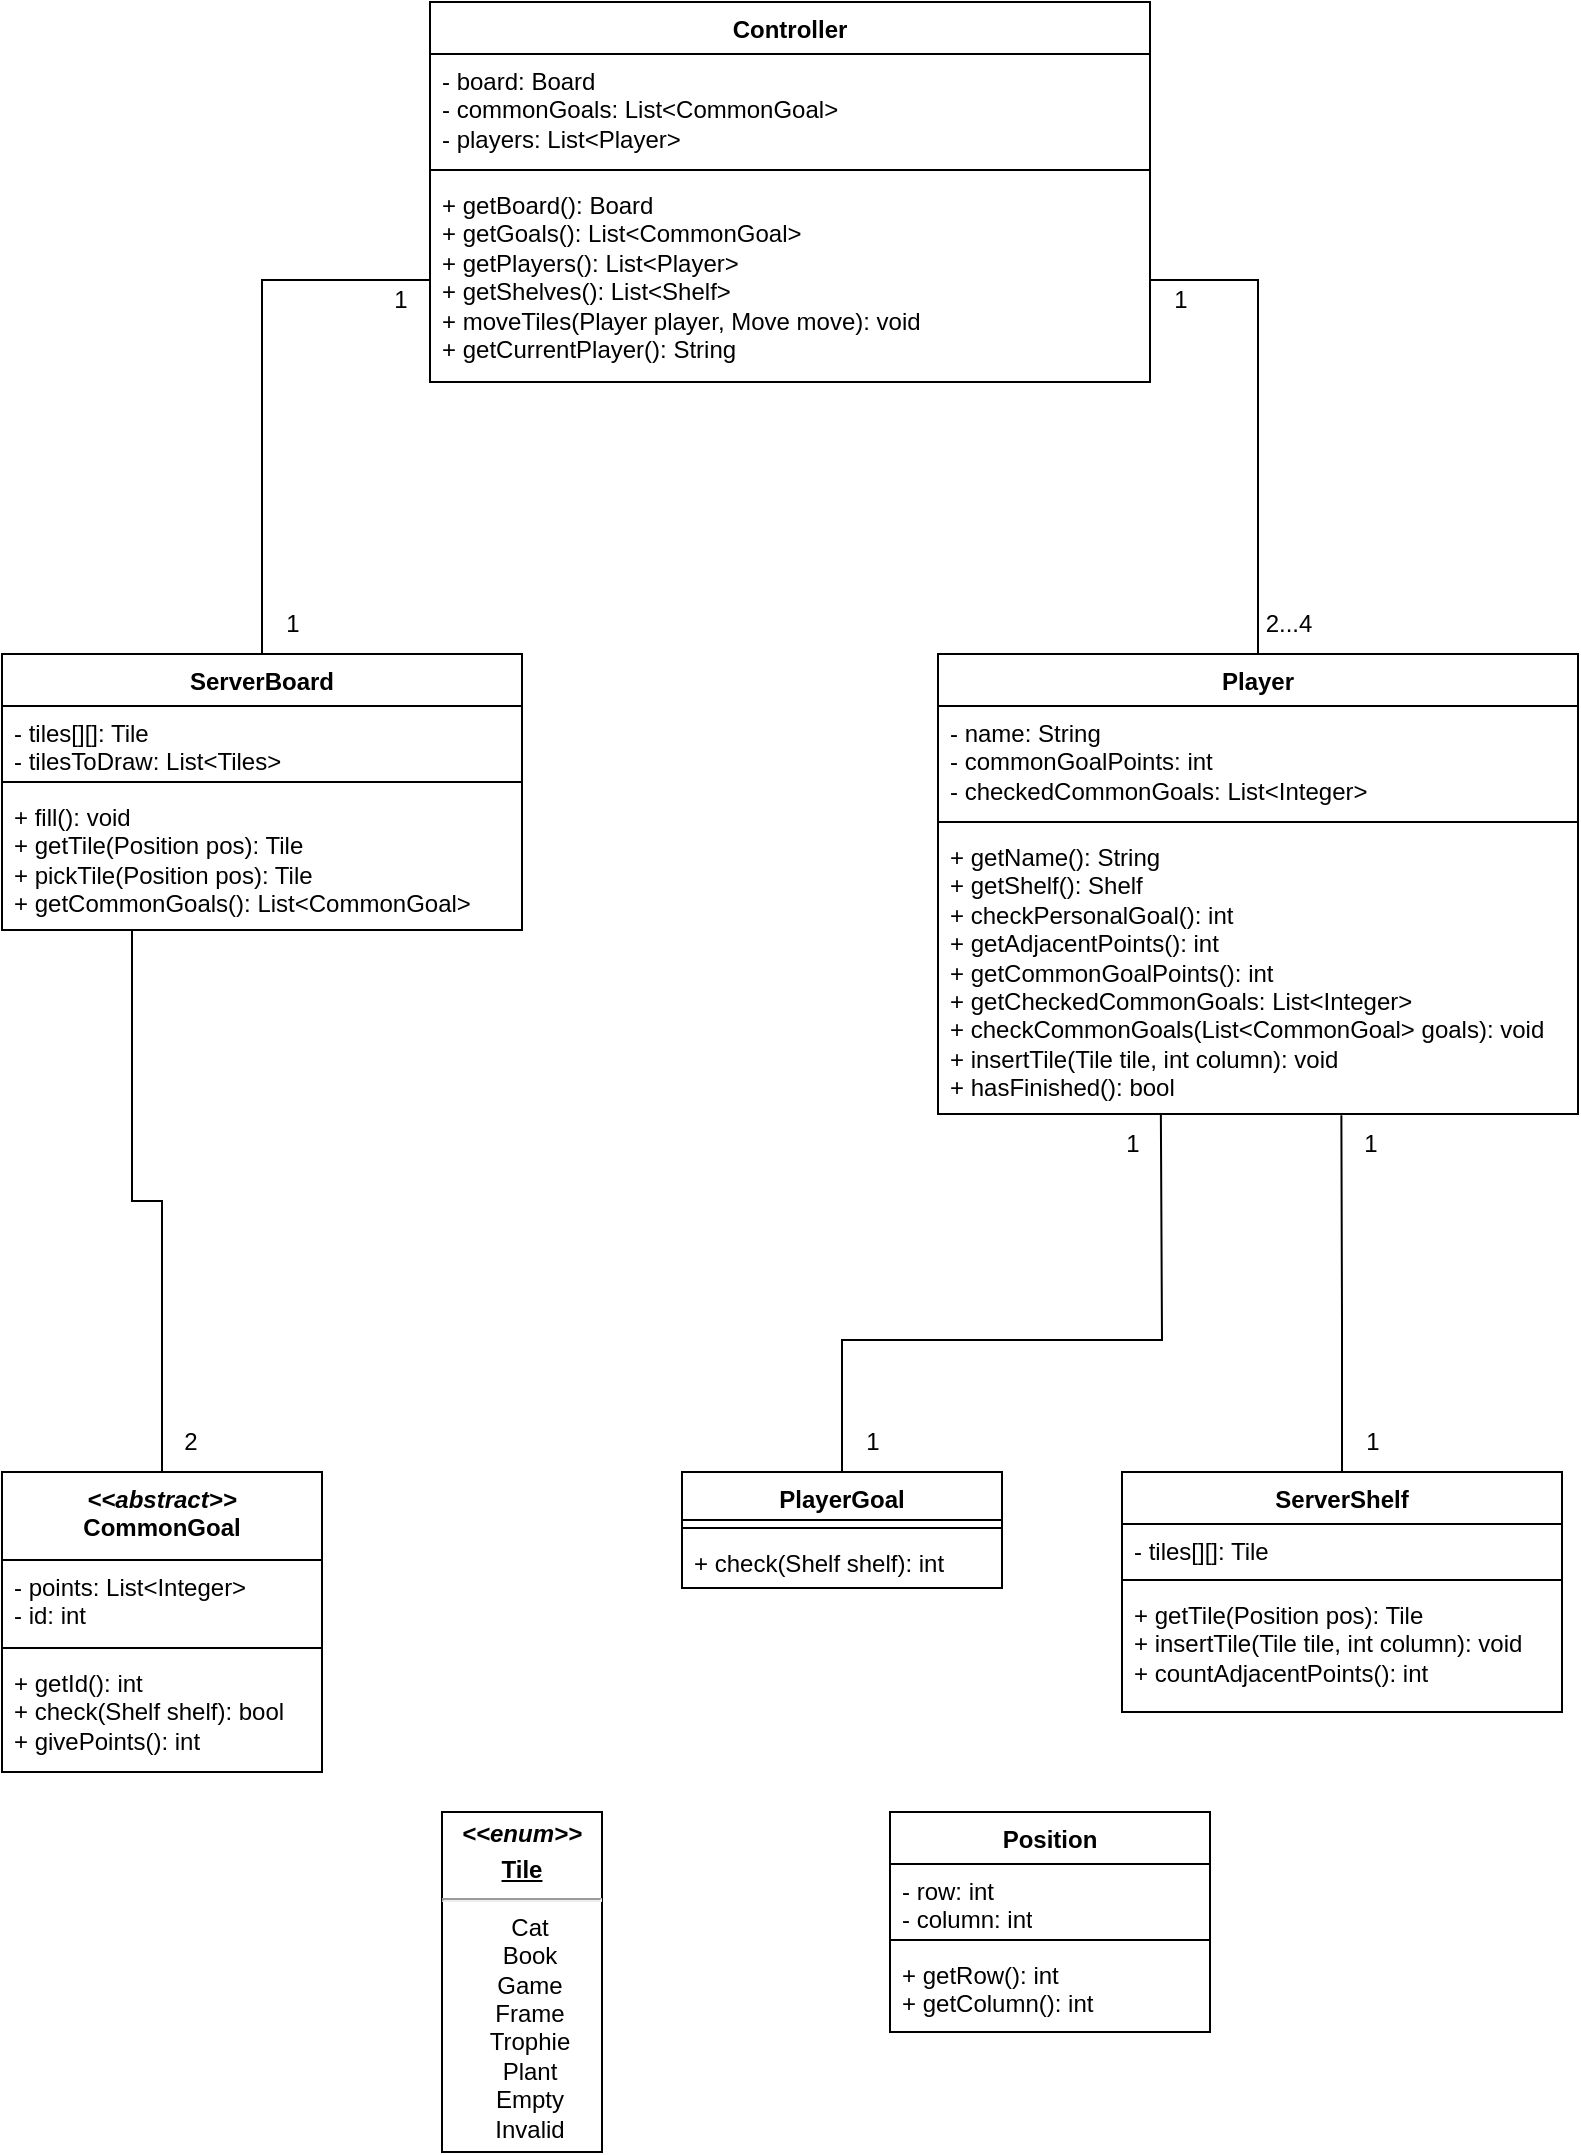 <mxfile version="21.0.8" type="device"><diagram id="C5RBs43oDa-KdzZeNtuy" name="Page-1"><mxGraphModel dx="1050" dy="489" grid="1" gridSize="10" guides="1" tooltips="1" connect="1" arrows="1" fold="1" page="1" pageScale="1" pageWidth="827" pageHeight="1169" math="0" shadow="0"><root><mxCell id="WIyWlLk6GJQsqaUBKTNV-0"/><mxCell id="WIyWlLk6GJQsqaUBKTNV-1" parent="WIyWlLk6GJQsqaUBKTNV-0"/><mxCell id="2AUEZtxo2S54bx-lKT8y-0" value="Player" style="swimlane;fontStyle=1;align=center;verticalAlign=top;childLayout=stackLayout;horizontal=1;startSize=26;horizontalStack=0;resizeParent=1;resizeParentMax=0;resizeLast=0;collapsible=1;marginBottom=0;whiteSpace=wrap;html=1;" parent="WIyWlLk6GJQsqaUBKTNV-1" vertex="1"><mxGeometry x="488" y="387" width="320" height="230" as="geometry"/></mxCell><mxCell id="2AUEZtxo2S54bx-lKT8y-1" value="&lt;div&gt;- name: String&lt;/div&gt;&lt;div&gt;- commonGoalPoints: int&lt;/div&gt;&lt;div&gt;- checkedCommonGoals: List&amp;lt;Integer&amp;gt;&lt;br&gt;&lt;/div&gt;" style="text;strokeColor=none;fillColor=none;align=left;verticalAlign=top;spacingLeft=4;spacingRight=4;overflow=hidden;rotatable=0;points=[[0,0.5],[1,0.5]];portConstraint=eastwest;whiteSpace=wrap;html=1;" parent="2AUEZtxo2S54bx-lKT8y-0" vertex="1"><mxGeometry y="26" width="320" height="54" as="geometry"/></mxCell><mxCell id="2AUEZtxo2S54bx-lKT8y-2" value="" style="line;strokeWidth=1;fillColor=none;align=left;verticalAlign=middle;spacingTop=-1;spacingLeft=3;spacingRight=3;rotatable=0;labelPosition=right;points=[];portConstraint=eastwest;strokeColor=inherit;" parent="2AUEZtxo2S54bx-lKT8y-0" vertex="1"><mxGeometry y="80" width="320" height="8" as="geometry"/></mxCell><mxCell id="2AUEZtxo2S54bx-lKT8y-3" value="&lt;div&gt;+ getName(): String&lt;/div&gt;&lt;div&gt;+ getShelf(): Shelf&lt;/div&gt;&lt;div&gt;+ checkPersonalGoal(): int&lt;br&gt;&lt;/div&gt;&lt;div&gt;+ getAdjacentPoints(): int&lt;/div&gt;&lt;div&gt;+ getCommonGoalPoints(): int&lt;/div&gt;&lt;div&gt;+ getCheckedCommonGoals: List&amp;lt;Integer&amp;gt;&lt;/div&gt;&lt;div&gt;+ checkCommonGoals(List&amp;lt;CommonGoal&amp;gt; goals): void&lt;/div&gt;&lt;div&gt;+ insertTile(Tile tile, int column): void&lt;/div&gt;&lt;div&gt;+ hasFinished(): bool&lt;br&gt;&lt;/div&gt;" style="text;strokeColor=none;fillColor=none;align=left;verticalAlign=top;spacingLeft=4;spacingRight=4;overflow=hidden;rotatable=0;points=[[0,0.5],[1,0.5]];portConstraint=eastwest;whiteSpace=wrap;html=1;" parent="2AUEZtxo2S54bx-lKT8y-0" vertex="1"><mxGeometry y="88" width="320" height="142" as="geometry"/></mxCell><mxCell id="2AUEZtxo2S54bx-lKT8y-73" style="edgeStyle=orthogonalEdgeStyle;rounded=0;orthogonalLoop=1;jettySize=auto;html=1;exitX=0.25;exitY=1;exitDx=0;exitDy=0;entryX=0.5;entryY=0;entryDx=0;entryDy=0;endArrow=none;endFill=0;" parent="WIyWlLk6GJQsqaUBKTNV-1" source="2AUEZtxo2S54bx-lKT8y-4" target="2AUEZtxo2S54bx-lKT8y-9" edge="1"><mxGeometry relative="1" as="geometry"/></mxCell><mxCell id="2AUEZtxo2S54bx-lKT8y-4" value="ServerBoard" style="swimlane;fontStyle=1;align=center;verticalAlign=top;childLayout=stackLayout;horizontal=1;startSize=26;horizontalStack=0;resizeParent=1;resizeParentMax=0;resizeLast=0;collapsible=1;marginBottom=0;whiteSpace=wrap;html=1;" parent="WIyWlLk6GJQsqaUBKTNV-1" vertex="1"><mxGeometry x="20" y="387" width="260" height="138" as="geometry"/></mxCell><mxCell id="2AUEZtxo2S54bx-lKT8y-5" value="&lt;div&gt;- tiles[][]: Tile&lt;/div&gt;&lt;div&gt;- tilesToDraw: List&amp;lt;Tiles&amp;gt;&lt;/div&gt;" style="text;strokeColor=none;fillColor=none;align=left;verticalAlign=top;spacingLeft=4;spacingRight=4;overflow=hidden;rotatable=0;points=[[0,0.5],[1,0.5]];portConstraint=eastwest;whiteSpace=wrap;html=1;" parent="2AUEZtxo2S54bx-lKT8y-4" vertex="1"><mxGeometry y="26" width="260" height="34" as="geometry"/></mxCell><mxCell id="2AUEZtxo2S54bx-lKT8y-6" value="" style="line;strokeWidth=1;fillColor=none;align=left;verticalAlign=middle;spacingTop=-1;spacingLeft=3;spacingRight=3;rotatable=0;labelPosition=right;points=[];portConstraint=eastwest;strokeColor=inherit;" parent="2AUEZtxo2S54bx-lKT8y-4" vertex="1"><mxGeometry y="60" width="260" height="8" as="geometry"/></mxCell><mxCell id="2AUEZtxo2S54bx-lKT8y-7" value="&lt;div&gt;+ fill(): void&lt;/div&gt;&lt;div&gt;+ getTile(Position pos): Tile&lt;br&gt;&lt;/div&gt;&lt;div&gt;+ pickTile(Position pos): Tile&lt;/div&gt;&lt;div&gt;+ getCommonGoals(): List&amp;lt;CommonGoal&amp;gt;&lt;br&gt;&lt;/div&gt;&lt;div&gt;&lt;br&gt;&lt;/div&gt;" style="text;strokeColor=none;fillColor=none;align=left;verticalAlign=top;spacingLeft=4;spacingRight=4;overflow=hidden;rotatable=0;points=[[0,0.5],[1,0.5]];portConstraint=eastwest;whiteSpace=wrap;html=1;" parent="2AUEZtxo2S54bx-lKT8y-4" vertex="1"><mxGeometry y="68" width="260" height="70" as="geometry"/></mxCell><mxCell id="2AUEZtxo2S54bx-lKT8y-9" value="&lt;div&gt;&lt;i&gt;&amp;lt;&amp;lt;abstract&amp;gt;&amp;gt;&lt;/i&gt;&lt;br&gt;&lt;/div&gt;&lt;div&gt;CommonGoal&lt;br&gt;&lt;/div&gt;" style="swimlane;fontStyle=1;align=center;verticalAlign=top;childLayout=stackLayout;horizontal=1;startSize=44;horizontalStack=0;resizeParent=1;resizeParentMax=0;resizeLast=0;collapsible=1;marginBottom=0;whiteSpace=wrap;html=1;" parent="WIyWlLk6GJQsqaUBKTNV-1" vertex="1"><mxGeometry x="20" y="796" width="160" height="150" as="geometry"/></mxCell><mxCell id="2AUEZtxo2S54bx-lKT8y-10" value="&lt;div&gt;- points: List&amp;lt;Integer&amp;gt;&lt;/div&gt;&lt;div&gt;- id: int&lt;br&gt;&lt;/div&gt;" style="text;strokeColor=none;fillColor=none;align=left;verticalAlign=top;spacingLeft=4;spacingRight=4;overflow=hidden;rotatable=0;points=[[0,0.5],[1,0.5]];portConstraint=eastwest;whiteSpace=wrap;html=1;" parent="2AUEZtxo2S54bx-lKT8y-9" vertex="1"><mxGeometry y="44" width="160" height="40" as="geometry"/></mxCell><mxCell id="2AUEZtxo2S54bx-lKT8y-11" value="" style="line;strokeWidth=1;fillColor=none;align=left;verticalAlign=middle;spacingTop=-1;spacingLeft=3;spacingRight=3;rotatable=0;labelPosition=right;points=[];portConstraint=eastwest;strokeColor=inherit;" parent="2AUEZtxo2S54bx-lKT8y-9" vertex="1"><mxGeometry y="84" width="160" height="8" as="geometry"/></mxCell><mxCell id="2AUEZtxo2S54bx-lKT8y-12" value="&lt;div&gt;+ getId(): int&lt;br&gt;&lt;/div&gt;&lt;div&gt;+ check(Shelf shelf): bool&lt;/div&gt;&lt;div&gt;+ givePoints(): int&lt;br&gt;&lt;/div&gt;" style="text;strokeColor=none;fillColor=none;align=left;verticalAlign=top;spacingLeft=4;spacingRight=4;overflow=hidden;rotatable=0;points=[[0,0.5],[1,0.5]];portConstraint=eastwest;whiteSpace=wrap;html=1;" parent="2AUEZtxo2S54bx-lKT8y-9" vertex="1"><mxGeometry y="92" width="160" height="58" as="geometry"/></mxCell><mxCell id="2AUEZtxo2S54bx-lKT8y-17" value="ServerShelf" style="swimlane;fontStyle=1;align=center;verticalAlign=top;childLayout=stackLayout;horizontal=1;startSize=26;horizontalStack=0;resizeParent=1;resizeParentMax=0;resizeLast=0;collapsible=1;marginBottom=0;whiteSpace=wrap;html=1;" parent="WIyWlLk6GJQsqaUBKTNV-1" vertex="1"><mxGeometry x="580" y="796" width="220" height="120" as="geometry"/></mxCell><mxCell id="2AUEZtxo2S54bx-lKT8y-18" value="- tiles[][]: Tile" style="text;strokeColor=none;fillColor=none;align=left;verticalAlign=top;spacingLeft=4;spacingRight=4;overflow=hidden;rotatable=0;points=[[0,0.5],[1,0.5]];portConstraint=eastwest;whiteSpace=wrap;html=1;" parent="2AUEZtxo2S54bx-lKT8y-17" vertex="1"><mxGeometry y="26" width="220" height="24" as="geometry"/></mxCell><mxCell id="2AUEZtxo2S54bx-lKT8y-19" value="" style="line;strokeWidth=1;fillColor=none;align=left;verticalAlign=middle;spacingTop=-1;spacingLeft=3;spacingRight=3;rotatable=0;labelPosition=right;points=[];portConstraint=eastwest;strokeColor=inherit;" parent="2AUEZtxo2S54bx-lKT8y-17" vertex="1"><mxGeometry y="50" width="220" height="8" as="geometry"/></mxCell><mxCell id="2AUEZtxo2S54bx-lKT8y-20" value="&lt;div&gt;+ getTile(Position pos): Tile&lt;/div&gt;&lt;div&gt;+ insertTile(Tile tile, int column): void&lt;/div&gt;&lt;div&gt;+ countAdjacentPoints(): int&lt;br&gt;&lt;/div&gt;" style="text;strokeColor=none;fillColor=none;align=left;verticalAlign=top;spacingLeft=4;spacingRight=4;overflow=hidden;rotatable=0;points=[[0,0.5],[1,0.5]];portConstraint=eastwest;whiteSpace=wrap;html=1;" parent="2AUEZtxo2S54bx-lKT8y-17" vertex="1"><mxGeometry y="58" width="220" height="62" as="geometry"/></mxCell><mxCell id="2AUEZtxo2S54bx-lKT8y-21" value="&lt;div&gt;PlayerGoal&lt;br&gt;&lt;/div&gt;" style="swimlane;fontStyle=1;align=center;verticalAlign=top;childLayout=stackLayout;horizontal=1;startSize=24;horizontalStack=0;resizeParent=1;resizeParentMax=0;resizeLast=0;collapsible=1;marginBottom=0;whiteSpace=wrap;html=1;" parent="WIyWlLk6GJQsqaUBKTNV-1" vertex="1"><mxGeometry x="360" y="796" width="160" height="58" as="geometry"/></mxCell><mxCell id="2AUEZtxo2S54bx-lKT8y-23" value="" style="line;strokeWidth=1;fillColor=none;align=left;verticalAlign=middle;spacingTop=-1;spacingLeft=3;spacingRight=3;rotatable=0;labelPosition=right;points=[];portConstraint=eastwest;strokeColor=inherit;" parent="2AUEZtxo2S54bx-lKT8y-21" vertex="1"><mxGeometry y="24" width="160" height="8" as="geometry"/></mxCell><mxCell id="2AUEZtxo2S54bx-lKT8y-24" value="+ check(Shelf shelf): int" style="text;strokeColor=none;fillColor=none;align=left;verticalAlign=top;spacingLeft=4;spacingRight=4;overflow=hidden;rotatable=0;points=[[0,0.5],[1,0.5]];portConstraint=eastwest;whiteSpace=wrap;html=1;" parent="2AUEZtxo2S54bx-lKT8y-21" vertex="1"><mxGeometry y="32" width="160" height="26" as="geometry"/></mxCell><mxCell id="2AUEZtxo2S54bx-lKT8y-29" value="Controller" style="swimlane;fontStyle=1;align=center;verticalAlign=top;childLayout=stackLayout;horizontal=1;startSize=26;horizontalStack=0;resizeParent=1;resizeParentMax=0;resizeLast=0;collapsible=1;marginBottom=0;whiteSpace=wrap;html=1;" parent="WIyWlLk6GJQsqaUBKTNV-1" vertex="1"><mxGeometry x="234" y="61" width="360" height="190" as="geometry"/></mxCell><mxCell id="2AUEZtxo2S54bx-lKT8y-30" value="&lt;div&gt;- board: Board&lt;/div&gt;&lt;div&gt;- commonGoals: List&amp;lt;CommonGoal&amp;gt;&lt;/div&gt;&lt;div&gt;- players: List&amp;lt;Player&amp;gt;&lt;/div&gt;" style="text;strokeColor=none;fillColor=none;align=left;verticalAlign=top;spacingLeft=4;spacingRight=4;overflow=hidden;rotatable=0;points=[[0,0.5],[1,0.5]];portConstraint=eastwest;whiteSpace=wrap;html=1;" parent="2AUEZtxo2S54bx-lKT8y-29" vertex="1"><mxGeometry y="26" width="360" height="54" as="geometry"/></mxCell><mxCell id="2AUEZtxo2S54bx-lKT8y-31" value="" style="line;strokeWidth=1;fillColor=none;align=left;verticalAlign=middle;spacingTop=-1;spacingLeft=3;spacingRight=3;rotatable=0;labelPosition=right;points=[];portConstraint=eastwest;strokeColor=inherit;" parent="2AUEZtxo2S54bx-lKT8y-29" vertex="1"><mxGeometry y="80" width="360" height="8" as="geometry"/></mxCell><mxCell id="2AUEZtxo2S54bx-lKT8y-32" value="&lt;div&gt;+ getBoard(): Board&lt;/div&gt;&lt;div&gt;+ getGoals(): List&amp;lt;CommonGoal&amp;gt;&lt;/div&gt;&lt;div&gt;+ getPlayers(): List&amp;lt;Player&amp;gt;&lt;/div&gt;&lt;div&gt;+ getShelves(): List&amp;lt;Shelf&amp;gt;&lt;/div&gt;&lt;div&gt;+ moveTiles(Player player, Move move): void&lt;/div&gt;&lt;div&gt;+ getCurrentPlayer(): String&lt;/div&gt;&lt;div&gt;&lt;br&gt;&lt;/div&gt;" style="text;strokeColor=none;fillColor=none;align=left;verticalAlign=top;spacingLeft=4;spacingRight=4;overflow=hidden;rotatable=0;points=[[0,0.5],[1,0.5]];portConstraint=eastwest;whiteSpace=wrap;html=1;" parent="2AUEZtxo2S54bx-lKT8y-29" vertex="1"><mxGeometry y="88" width="360" height="102" as="geometry"/></mxCell><mxCell id="2AUEZtxo2S54bx-lKT8y-51" style="edgeStyle=orthogonalEdgeStyle;rounded=0;orthogonalLoop=1;jettySize=auto;html=1;exitX=1;exitY=0.5;exitDx=0;exitDy=0;entryX=0.5;entryY=0;entryDx=0;entryDy=0;endArrow=none;endFill=0;" parent="WIyWlLk6GJQsqaUBKTNV-1" source="2AUEZtxo2S54bx-lKT8y-32" target="2AUEZtxo2S54bx-lKT8y-0" edge="1"><mxGeometry relative="1" as="geometry"/></mxCell><mxCell id="2AUEZtxo2S54bx-lKT8y-56" value="&lt;div&gt;1&lt;/div&gt;" style="text;html=1;align=center;verticalAlign=middle;resizable=0;points=[[0,0.5,0,0,0]];autosize=1;strokeColor=none;fillColor=none;" parent="WIyWlLk6GJQsqaUBKTNV-1" vertex="1"><mxGeometry x="594" y="195" width="30" height="30" as="geometry"/></mxCell><mxCell id="2AUEZtxo2S54bx-lKT8y-59" value="2...4" style="text;html=1;align=center;verticalAlign=middle;resizable=0;points=[];autosize=1;strokeColor=none;fillColor=none;" parent="WIyWlLk6GJQsqaUBKTNV-1" vertex="1"><mxGeometry x="638" y="357" width="50" height="30" as="geometry"/></mxCell><mxCell id="2AUEZtxo2S54bx-lKT8y-63" style="edgeStyle=orthogonalEdgeStyle;rounded=0;orthogonalLoop=1;jettySize=auto;html=1;exitX=0;exitY=0.5;exitDx=0;exitDy=0;entryX=0.5;entryY=0;entryDx=0;entryDy=0;endArrow=none;endFill=0;" parent="WIyWlLk6GJQsqaUBKTNV-1" source="2AUEZtxo2S54bx-lKT8y-32" target="2AUEZtxo2S54bx-lKT8y-4" edge="1"><mxGeometry relative="1" as="geometry"/></mxCell><mxCell id="2AUEZtxo2S54bx-lKT8y-64" value="1" style="text;html=1;align=center;verticalAlign=middle;resizable=0;points=[];autosize=1;strokeColor=none;fillColor=none;" parent="WIyWlLk6GJQsqaUBKTNV-1" vertex="1"><mxGeometry x="150" y="357" width="30" height="30" as="geometry"/></mxCell><mxCell id="2AUEZtxo2S54bx-lKT8y-65" value="1" style="text;html=1;align=center;verticalAlign=middle;resizable=0;points=[];autosize=1;strokeColor=none;fillColor=none;" parent="WIyWlLk6GJQsqaUBKTNV-1" vertex="1"><mxGeometry x="204" y="195" width="30" height="30" as="geometry"/></mxCell><mxCell id="2AUEZtxo2S54bx-lKT8y-74" value="2" style="text;html=1;align=center;verticalAlign=middle;resizable=0;points=[];autosize=1;strokeColor=none;fillColor=none;" parent="WIyWlLk6GJQsqaUBKTNV-1" vertex="1"><mxGeometry x="99" y="766" width="30" height="30" as="geometry"/></mxCell><mxCell id="2AUEZtxo2S54bx-lKT8y-80" value="" style="endArrow=none;endFill=0;endSize=12;html=1;rounded=0;entryX=0.5;entryY=0;entryDx=0;entryDy=0;exitX=0.023;exitY=0.021;exitDx=0;exitDy=0;exitPerimeter=0;" parent="WIyWlLk6GJQsqaUBKTNV-1" source="2AUEZtxo2S54bx-lKT8y-81" target="2AUEZtxo2S54bx-lKT8y-17" edge="1"><mxGeometry width="160" relative="1" as="geometry"><mxPoint x="690" y="670" as="sourcePoint"/><mxPoint x="640" y="740" as="targetPoint"/><Array as="points"><mxPoint x="690" y="720"/></Array></mxGeometry></mxCell><mxCell id="2AUEZtxo2S54bx-lKT8y-81" value="&lt;div&gt;1&lt;/div&gt;" style="text;html=1;align=center;verticalAlign=middle;resizable=0;points=[];autosize=1;strokeColor=none;fillColor=none;" parent="WIyWlLk6GJQsqaUBKTNV-1" vertex="1"><mxGeometry x="689" y="617" width="30" height="30" as="geometry"/></mxCell><mxCell id="2AUEZtxo2S54bx-lKT8y-82" value="&lt;div&gt;1&lt;/div&gt;" style="text;html=1;align=center;verticalAlign=middle;resizable=0;points=[];autosize=1;strokeColor=none;fillColor=none;" parent="WIyWlLk6GJQsqaUBKTNV-1" vertex="1"><mxGeometry x="690" y="766" width="30" height="30" as="geometry"/></mxCell><mxCell id="2AUEZtxo2S54bx-lKT8y-85" value="" style="endArrow=none;endFill=0;endSize=12;html=1;rounded=0;entryX=0.5;entryY=0;entryDx=0;entryDy=0;exitX=0.981;exitY=0.005;exitDx=0;exitDy=0;exitPerimeter=0;" parent="WIyWlLk6GJQsqaUBKTNV-1" source="2AUEZtxo2S54bx-lKT8y-87" target="2AUEZtxo2S54bx-lKT8y-21" edge="1"><mxGeometry width="160" relative="1" as="geometry"><mxPoint x="360" y="730" as="sourcePoint"/><mxPoint x="520" y="730" as="targetPoint"/><Array as="points"><mxPoint x="600" y="730"/><mxPoint x="520" y="730"/><mxPoint x="440" y="730"/></Array></mxGeometry></mxCell><mxCell id="2AUEZtxo2S54bx-lKT8y-86" value="&lt;div&gt;1&lt;/div&gt;" style="text;html=1;align=center;verticalAlign=middle;resizable=0;points=[];autosize=1;strokeColor=none;fillColor=none;" parent="WIyWlLk6GJQsqaUBKTNV-1" vertex="1"><mxGeometry x="440" y="766" width="30" height="30" as="geometry"/></mxCell><mxCell id="2AUEZtxo2S54bx-lKT8y-87" value="&lt;div&gt;1&lt;/div&gt;" style="text;html=1;align=center;verticalAlign=middle;resizable=0;points=[];autosize=1;strokeColor=none;fillColor=none;" parent="WIyWlLk6GJQsqaUBKTNV-1" vertex="1"><mxGeometry x="570" y="617" width="30" height="30" as="geometry"/></mxCell><mxCell id="n5z8yiYjiWX8sfMJdNst-0" value="&lt;p style=&quot;margin: 4px 0px 0px; text-align: center;&quot;&gt;&lt;b&gt;&lt;i&gt;&amp;lt;&amp;lt;enum&amp;gt;&amp;gt;&lt;/i&gt;&lt;/b&gt;&lt;/p&gt;&lt;p style=&quot;margin:0px;margin-top:4px;text-align:center;text-decoration:underline;&quot;&gt;&lt;b&gt;Tile&lt;br&gt;&lt;/b&gt;&lt;/p&gt;&lt;hr&gt;&lt;p style=&quot;margin:0px;margin-left:8px;&quot; align=&quot;center&quot;&gt;Cat&lt;/p&gt;&lt;p style=&quot;margin:0px;margin-left:8px;&quot; align=&quot;center&quot;&gt;Book&lt;/p&gt;&lt;p style=&quot;margin:0px;margin-left:8px;&quot; align=&quot;center&quot;&gt;Game&lt;/p&gt;&lt;p style=&quot;margin:0px;margin-left:8px;&quot; align=&quot;center&quot;&gt;Frame&lt;/p&gt;&lt;p style=&quot;margin:0px;margin-left:8px;&quot; align=&quot;center&quot;&gt;Trophie&lt;/p&gt;&lt;p style=&quot;margin:0px;margin-left:8px;&quot; align=&quot;center&quot;&gt;Plant&lt;/p&gt;&lt;p style=&quot;margin:0px;margin-left:8px;&quot; align=&quot;center&quot;&gt;Empty&lt;/p&gt;&lt;p style=&quot;margin:0px;margin-left:8px;&quot; align=&quot;center&quot;&gt;Invalid&lt;br&gt;&lt;/p&gt;" style="verticalAlign=top;align=left;overflow=fill;fontSize=12;fontFamily=Helvetica;html=1;whiteSpace=wrap;" parent="WIyWlLk6GJQsqaUBKTNV-1" vertex="1"><mxGeometry x="240" y="966" width="80" height="170" as="geometry"/></mxCell><mxCell id="n5z8yiYjiWX8sfMJdNst-1" value="Position" style="swimlane;fontStyle=1;align=center;verticalAlign=top;childLayout=stackLayout;horizontal=1;startSize=26;horizontalStack=0;resizeParent=1;resizeParentMax=0;resizeLast=0;collapsible=1;marginBottom=0;whiteSpace=wrap;html=1;" parent="WIyWlLk6GJQsqaUBKTNV-1" vertex="1"><mxGeometry x="464" y="966" width="160" height="110" as="geometry"/></mxCell><mxCell id="n5z8yiYjiWX8sfMJdNst-2" value="&lt;div&gt;- row: int&lt;/div&gt;&lt;div&gt;- column: int&lt;br&gt;&lt;/div&gt;" style="text;strokeColor=none;fillColor=none;align=left;verticalAlign=top;spacingLeft=4;spacingRight=4;overflow=hidden;rotatable=0;points=[[0,0.5],[1,0.5]];portConstraint=eastwest;whiteSpace=wrap;html=1;" parent="n5z8yiYjiWX8sfMJdNst-1" vertex="1"><mxGeometry y="26" width="160" height="34" as="geometry"/></mxCell><mxCell id="n5z8yiYjiWX8sfMJdNst-3" value="" style="line;strokeWidth=1;fillColor=none;align=left;verticalAlign=middle;spacingTop=-1;spacingLeft=3;spacingRight=3;rotatable=0;labelPosition=right;points=[];portConstraint=eastwest;strokeColor=inherit;" parent="n5z8yiYjiWX8sfMJdNst-1" vertex="1"><mxGeometry y="60" width="160" height="8" as="geometry"/></mxCell><mxCell id="n5z8yiYjiWX8sfMJdNst-4" value="&lt;div&gt;+ getRow(): int&lt;/div&gt;&lt;div&gt;+ getColumn(): int&lt;br&gt;&lt;/div&gt;" style="text;strokeColor=none;fillColor=none;align=left;verticalAlign=top;spacingLeft=4;spacingRight=4;overflow=hidden;rotatable=0;points=[[0,0.5],[1,0.5]];portConstraint=eastwest;whiteSpace=wrap;html=1;" parent="n5z8yiYjiWX8sfMJdNst-1" vertex="1"><mxGeometry y="68" width="160" height="42" as="geometry"/></mxCell></root></mxGraphModel></diagram></mxfile>